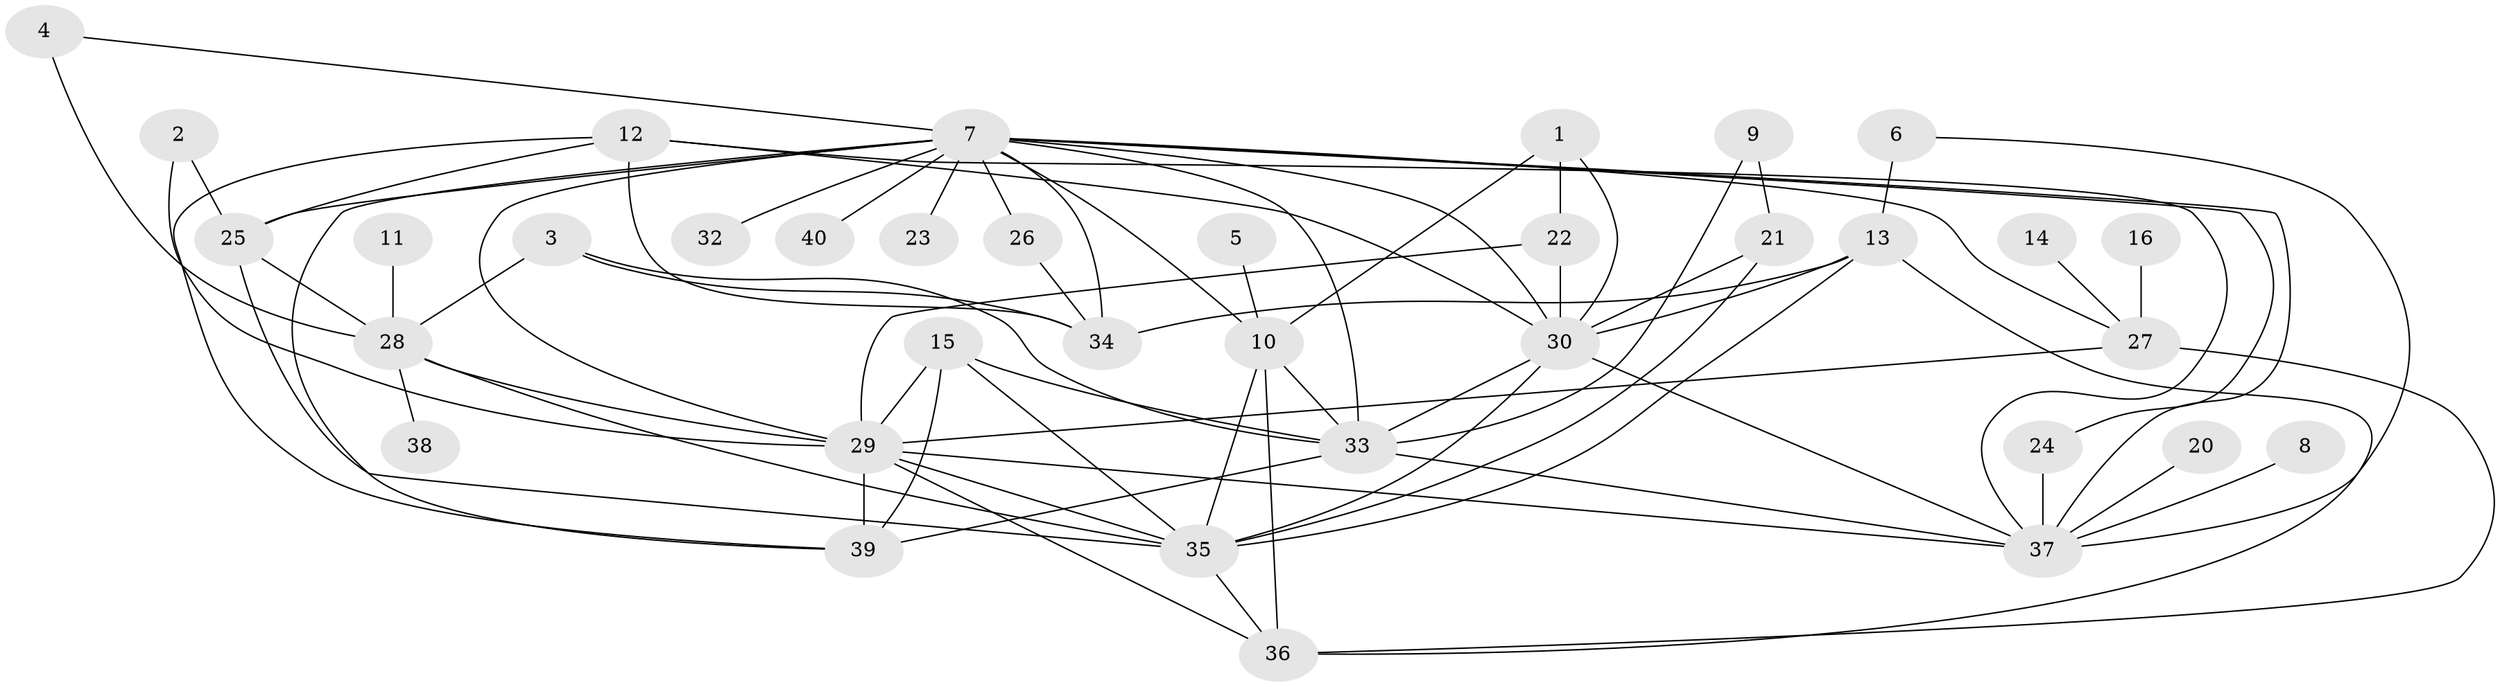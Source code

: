 // original degree distribution, {7: 0.0375, 2: 0.25, 3: 0.25, 4: 0.1, 6: 0.05, 8: 0.0375, 5: 0.05, 1: 0.1875, 0: 0.0375}
// Generated by graph-tools (version 1.1) at 2025/25/03/09/25 03:25:19]
// undirected, 36 vertices, 73 edges
graph export_dot {
graph [start="1"]
  node [color=gray90,style=filled];
  1;
  2;
  3;
  4;
  5;
  6;
  7;
  8;
  9;
  10;
  11;
  12;
  13;
  14;
  15;
  16;
  20;
  21;
  22;
  23;
  24;
  25;
  26;
  27;
  28;
  29;
  30;
  32;
  33;
  34;
  35;
  36;
  37;
  38;
  39;
  40;
  1 -- 10 [weight=1.0];
  1 -- 22 [weight=1.0];
  1 -- 30 [weight=1.0];
  2 -- 25 [weight=1.0];
  2 -- 29 [weight=1.0];
  3 -- 28 [weight=1.0];
  3 -- 33 [weight=1.0];
  3 -- 34 [weight=1.0];
  4 -- 7 [weight=1.0];
  4 -- 28 [weight=2.0];
  5 -- 10 [weight=1.0];
  6 -- 13 [weight=1.0];
  6 -- 37 [weight=1.0];
  7 -- 10 [weight=1.0];
  7 -- 23 [weight=1.0];
  7 -- 24 [weight=1.0];
  7 -- 25 [weight=1.0];
  7 -- 26 [weight=1.0];
  7 -- 27 [weight=1.0];
  7 -- 29 [weight=2.0];
  7 -- 30 [weight=1.0];
  7 -- 32 [weight=1.0];
  7 -- 33 [weight=1.0];
  7 -- 34 [weight=1.0];
  7 -- 37 [weight=1.0];
  7 -- 39 [weight=1.0];
  7 -- 40 [weight=1.0];
  8 -- 37 [weight=1.0];
  9 -- 21 [weight=1.0];
  9 -- 33 [weight=1.0];
  10 -- 33 [weight=1.0];
  10 -- 35 [weight=1.0];
  10 -- 36 [weight=1.0];
  11 -- 28 [weight=1.0];
  12 -- 25 [weight=1.0];
  12 -- 30 [weight=1.0];
  12 -- 34 [weight=1.0];
  12 -- 37 [weight=1.0];
  12 -- 39 [weight=1.0];
  13 -- 30 [weight=1.0];
  13 -- 34 [weight=1.0];
  13 -- 35 [weight=1.0];
  13 -- 36 [weight=1.0];
  14 -- 27 [weight=1.0];
  15 -- 29 [weight=1.0];
  15 -- 33 [weight=1.0];
  15 -- 35 [weight=1.0];
  15 -- 39 [weight=1.0];
  16 -- 27 [weight=1.0];
  20 -- 37 [weight=1.0];
  21 -- 30 [weight=1.0];
  21 -- 35 [weight=1.0];
  22 -- 29 [weight=1.0];
  22 -- 30 [weight=2.0];
  24 -- 37 [weight=1.0];
  25 -- 28 [weight=1.0];
  25 -- 35 [weight=1.0];
  26 -- 34 [weight=1.0];
  27 -- 29 [weight=1.0];
  27 -- 36 [weight=1.0];
  28 -- 29 [weight=1.0];
  28 -- 35 [weight=1.0];
  28 -- 38 [weight=2.0];
  29 -- 35 [weight=1.0];
  29 -- 36 [weight=1.0];
  29 -- 37 [weight=1.0];
  29 -- 39 [weight=1.0];
  30 -- 33 [weight=1.0];
  30 -- 35 [weight=1.0];
  30 -- 37 [weight=1.0];
  33 -- 37 [weight=1.0];
  33 -- 39 [weight=1.0];
  35 -- 36 [weight=1.0];
}
